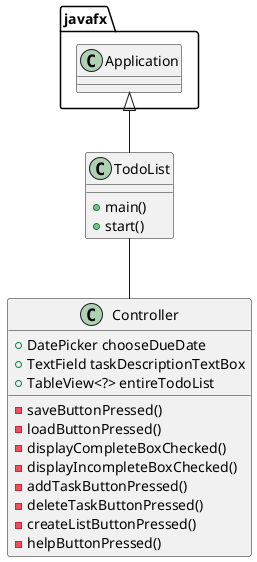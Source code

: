 @startuml
'https://plantuml.com/class-diagram

class TodoList {
    +main()
    +start()
}

class Controller{
    +DatePicker chooseDueDate
    +TextField taskDescriptionTextBox
    +TableView<?> entireTodoList

    -saveButtonPressed()
    -loadButtonPressed()
    -displayCompleteBoxChecked()
    -displayIncompleteBoxChecked()
    -addTaskButtonPressed()
    -deleteTaskButtonPressed()
    -createListButtonPressed()
    -helpButtonPressed()
}

javafx.Application <|-- TodoList

TodoList -- Controller

@enduml


/*
        CreateList createList;
        createList = new CreateList();


        //  A user shall be able to add a new item to the list
        AddNewItem newItem;
        newItem = new AddNewItem();

        //  A user shall be able to remove an item from the list
        RemoveItemFromList removeItem;
        removeItem = new RemoveItemFromList();

        //  A user shall be able to clear the list of all items
        ClearEntireList clearAll;
        clearAll = new ClearEntireList();

        //  A user shall be able to edit the description of an item within the list
        EditItemDescription editDescription;
        editDescription = new EditItemDescription();

        //  A user shall be able to edit the due date of an item within the list
        EditItemDueDate editDueDate;
        editDueDate = new EditItemDueDate();

        //Might combine complete and incomplete functions
        //  A user shall be able to mark an item in the list as complete
        MarkItemComplete markComplete;
        markComplete = new MarkItemComplete();

        //  A user shall be able to mark an item in the list as incomplete
        MarkItemIncomplete markIncomplete;
        markIncomplete = new MarkItemIncomplete();

        //  A user shall be able to display all of the existing items in the list
        DisplayExistingItems displayItems;
        displayItems = new DisplayExistingItems();

        //  A user shall be able to display only the incomplete items in the list
        DisplayIncompleteItems displayIncomplete;
        displayIncomplete = new DisplayIncompleteItems();

        //  A user shall be able to display only the completed items in the list
        DisplayCompleteItems displayComplete;
        displayComplete = new DisplayCompleteItems();

        //  A user shall be able to save the list (and all of its items) to external storage
        SaveInSingleList saveSingle;
        saveSingle = new SaveInSingleList();

        //  A user shall be able to load a list (and all of its items) from external storage
        LoadSingleList loadSingle;
        loadSingle = new LoadSingleList();

        //  The developer shall provide a help screen with directions on how to use the application.
            //The help screen shall describe how to execute each behavioral requirement provided by
                    //the application (e.g. add an item, remove an item, edit an item, etc.)
            //The help screen shall include a dedication to "Rey"
            // This help screen shall be provided as either a dedicated window within the application,
                    //or a markdown file called `readme.md` on your GitHub repository for the project.)
        AccessHelpScreen helpScreen;
        helpScreen = new AccessHelpScreen();

        //Bonus: If your application allows the user to sort a todo list by due date, you will earn 1 extra
        // point for the test and 1 extra point for the implementation.
        SortListByDueDate sortByDueDate;
        sortByDueDate = new SortListByDueDate();
*/